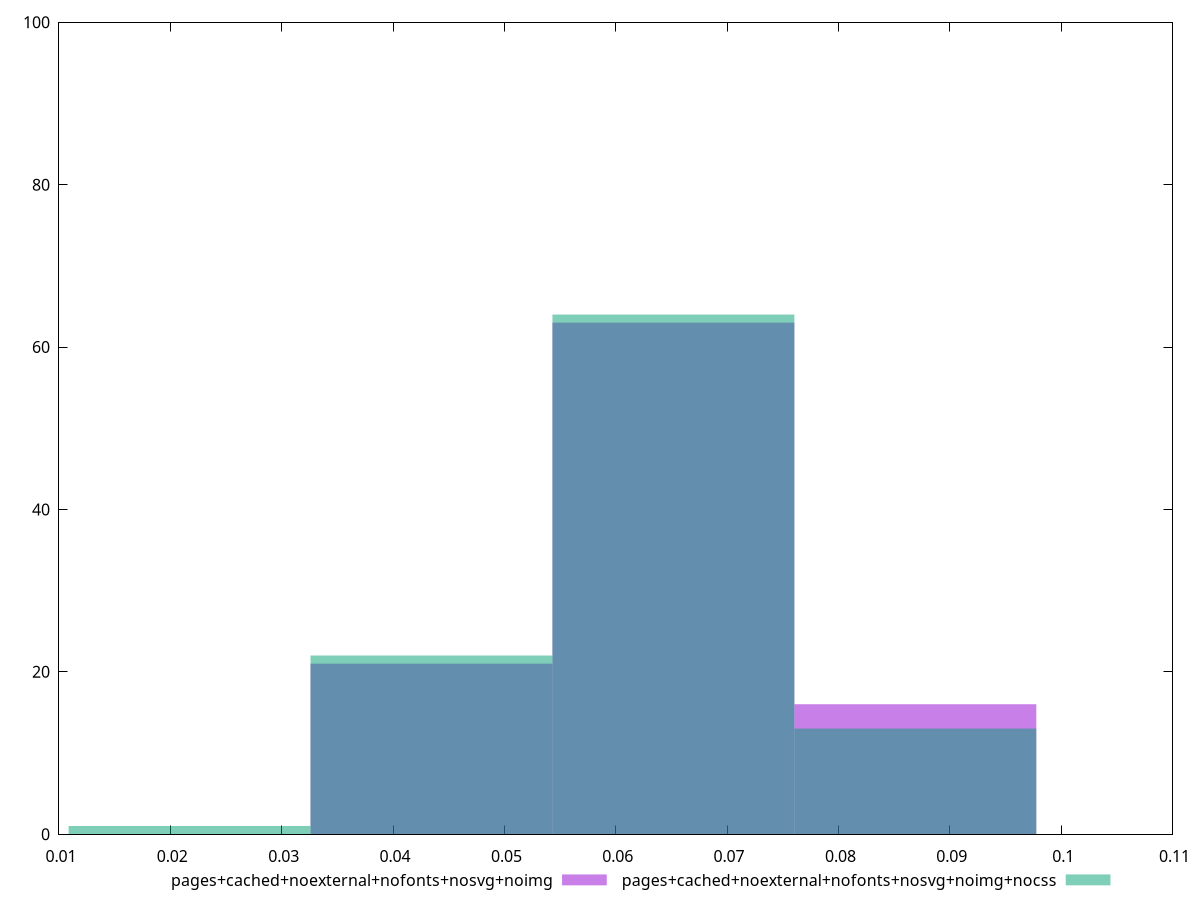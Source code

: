 reset
set terminal svg size 640, 500 enhanced background rgb 'white'
set output "report_00007_2020-12-11T15:55:29.892Z/network-rtt/comparison/histogram/11_vs_12.svg"

$pagesCachedNoexternalNofontsNosvgNoimg <<EOF
0.06517779355812046 63
0.04345186237208031 21
0.08690372474416062 16
EOF

$pagesCachedNoexternalNofontsNosvgNoimgNocss <<EOF
0.06517779355812046 64
0.04345186237208031 22
0.08690372474416062 13
0.021725931186040156 1
EOF

set key outside below
set boxwidth 0.021725931186040156
set yrange [0:100]
set style fill transparent solid 0.5 noborder

plot \
  $pagesCachedNoexternalNofontsNosvgNoimg title "pages+cached+noexternal+nofonts+nosvg+noimg" with boxes, \
  $pagesCachedNoexternalNofontsNosvgNoimgNocss title "pages+cached+noexternal+nofonts+nosvg+noimg+nocss" with boxes, \


reset